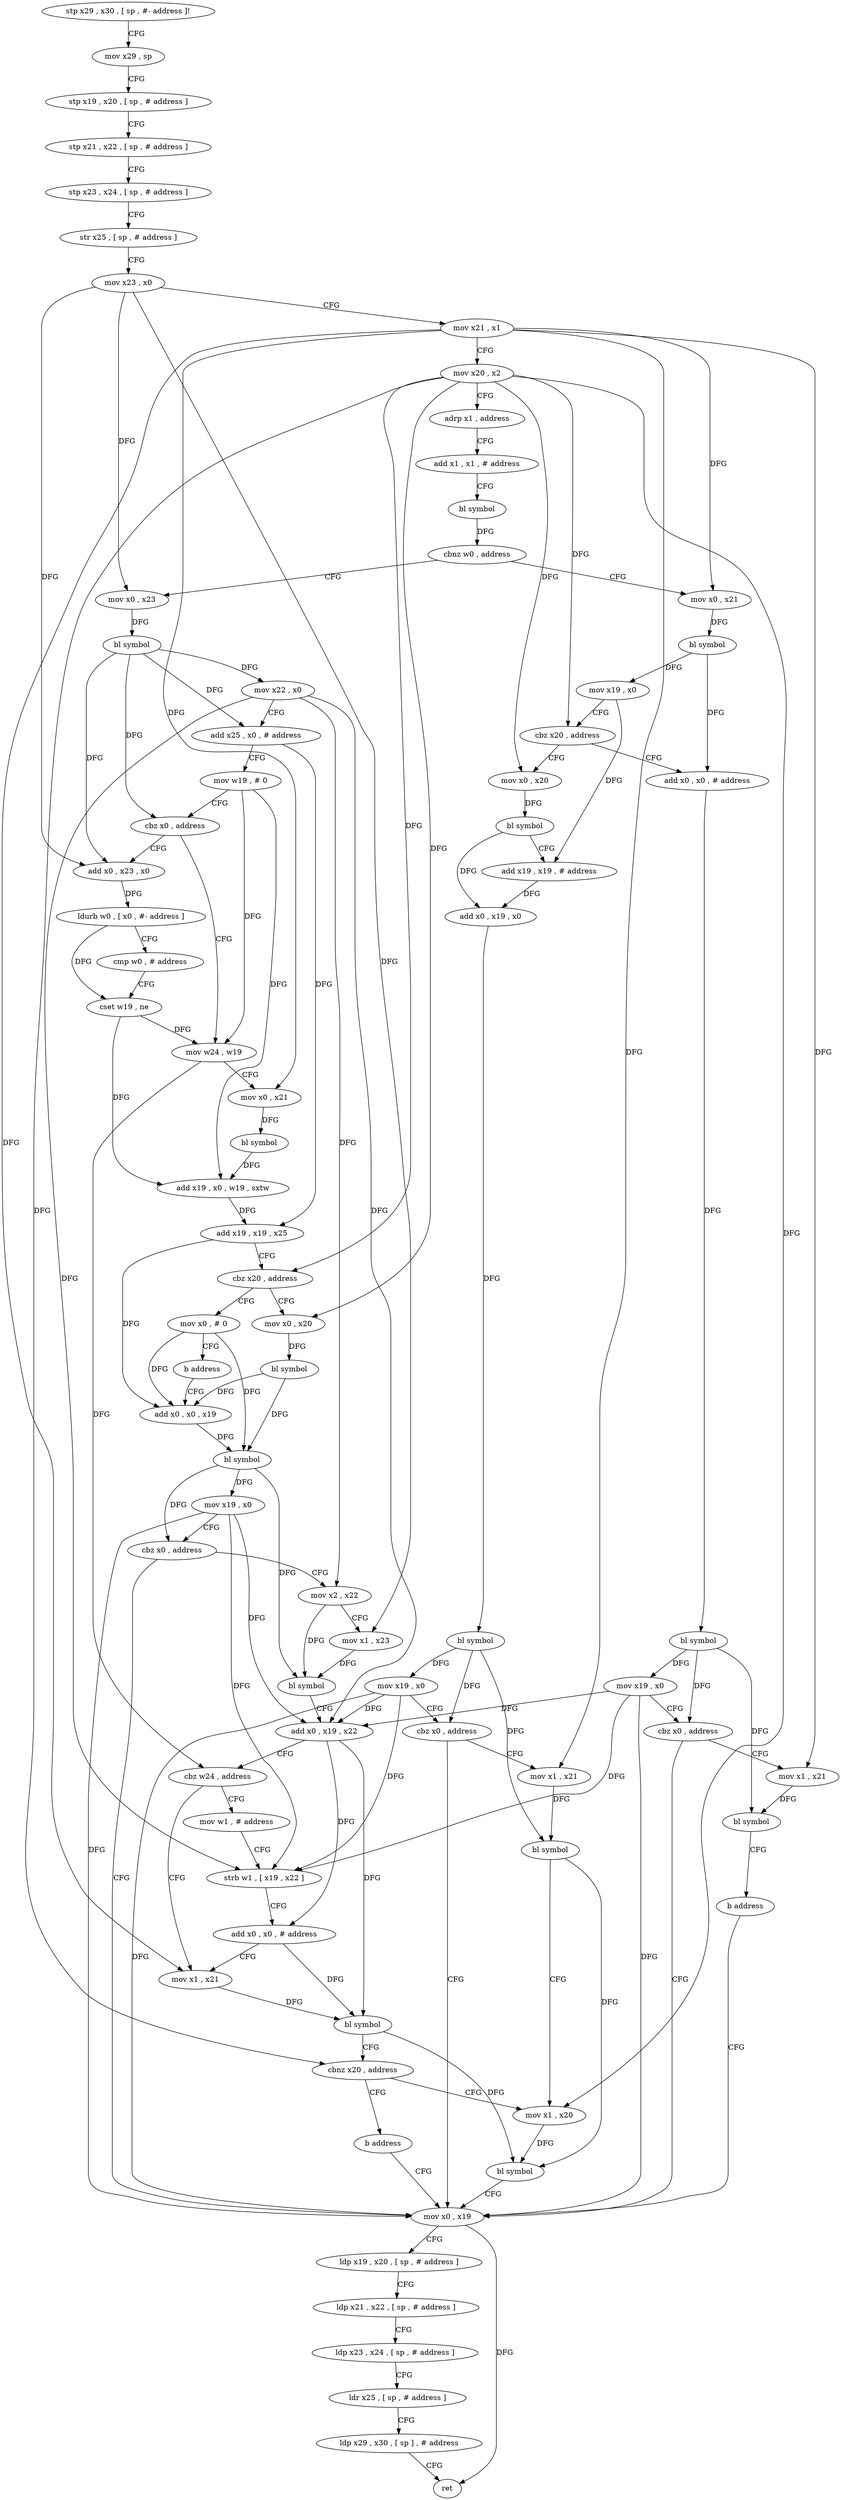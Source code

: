 digraph "func" {
"161528" [label = "stp x29 , x30 , [ sp , #- address ]!" ]
"161532" [label = "mov x29 , sp" ]
"161536" [label = "stp x19 , x20 , [ sp , # address ]" ]
"161540" [label = "stp x21 , x22 , [ sp , # address ]" ]
"161544" [label = "stp x23 , x24 , [ sp , # address ]" ]
"161548" [label = "str x25 , [ sp , # address ]" ]
"161552" [label = "mov x23 , x0" ]
"161556" [label = "mov x21 , x1" ]
"161560" [label = "mov x20 , x2" ]
"161564" [label = "adrp x1 , address" ]
"161568" [label = "add x1 , x1 , # address" ]
"161572" [label = "bl symbol" ]
"161576" [label = "cbnz w0 , address" ]
"161696" [label = "mov x0 , x23" ]
"161580" [label = "mov x0 , x21" ]
"161700" [label = "bl symbol" ]
"161704" [label = "mov x22 , x0" ]
"161708" [label = "add x25 , x0 , # address" ]
"161712" [label = "mov w19 , # 0" ]
"161716" [label = "cbz x0 , address" ]
"161736" [label = "mov w24 , w19" ]
"161720" [label = "add x0 , x23 , x0" ]
"161584" [label = "bl symbol" ]
"161588" [label = "mov x19 , x0" ]
"161592" [label = "cbz x20 , address" ]
"161668" [label = "add x0 , x0 , # address" ]
"161596" [label = "mov x0 , x20" ]
"161740" [label = "mov x0 , x21" ]
"161744" [label = "bl symbol" ]
"161748" [label = "add x19 , x0 , w19 , sxtw" ]
"161752" [label = "add x19 , x19 , x25" ]
"161756" [label = "cbz x20 , address" ]
"161832" [label = "mov x0 , # 0" ]
"161760" [label = "mov x0 , x20" ]
"161724" [label = "ldurb w0 , [ x0 , #- address ]" ]
"161728" [label = "cmp w0 , # address" ]
"161732" [label = "cset w19 , ne" ]
"161672" [label = "bl symbol" ]
"161676" [label = "mov x19 , x0" ]
"161680" [label = "cbz x0 , address" ]
"161640" [label = "mov x0 , x19" ]
"161684" [label = "mov x1 , x21" ]
"161600" [label = "bl symbol" ]
"161604" [label = "add x19 , x19 , # address" ]
"161608" [label = "add x0 , x19 , x0" ]
"161612" [label = "bl symbol" ]
"161616" [label = "mov x19 , x0" ]
"161620" [label = "cbz x0 , address" ]
"161624" [label = "mov x1 , x21" ]
"161836" [label = "b address" ]
"161768" [label = "add x0 , x0 , x19" ]
"161764" [label = "bl symbol" ]
"161644" [label = "ldp x19 , x20 , [ sp , # address ]" ]
"161648" [label = "ldp x21 , x22 , [ sp , # address ]" ]
"161652" [label = "ldp x23 , x24 , [ sp , # address ]" ]
"161656" [label = "ldr x25 , [ sp , # address ]" ]
"161660" [label = "ldp x29 , x30 , [ sp ] , # address" ]
"161664" [label = "ret" ]
"161688" [label = "bl symbol" ]
"161692" [label = "b address" ]
"161628" [label = "bl symbol" ]
"161632" [label = "mov x1 , x20" ]
"161772" [label = "bl symbol" ]
"161776" [label = "mov x19 , x0" ]
"161780" [label = "cbz x0 , address" ]
"161784" [label = "mov x2 , x22" ]
"161788" [label = "mov x1 , x23" ]
"161792" [label = "bl symbol" ]
"161796" [label = "add x0 , x19 , x22" ]
"161800" [label = "cbz w24 , address" ]
"161816" [label = "mov x1 , x21" ]
"161804" [label = "mov w1 , # address" ]
"161820" [label = "bl symbol" ]
"161824" [label = "cbnz x20 , address" ]
"161828" [label = "b address" ]
"161808" [label = "strb w1 , [ x19 , x22 ]" ]
"161812" [label = "add x0 , x0 , # address" ]
"161636" [label = "bl symbol" ]
"161528" -> "161532" [ label = "CFG" ]
"161532" -> "161536" [ label = "CFG" ]
"161536" -> "161540" [ label = "CFG" ]
"161540" -> "161544" [ label = "CFG" ]
"161544" -> "161548" [ label = "CFG" ]
"161548" -> "161552" [ label = "CFG" ]
"161552" -> "161556" [ label = "CFG" ]
"161552" -> "161696" [ label = "DFG" ]
"161552" -> "161720" [ label = "DFG" ]
"161552" -> "161788" [ label = "DFG" ]
"161556" -> "161560" [ label = "CFG" ]
"161556" -> "161580" [ label = "DFG" ]
"161556" -> "161740" [ label = "DFG" ]
"161556" -> "161684" [ label = "DFG" ]
"161556" -> "161624" [ label = "DFG" ]
"161556" -> "161816" [ label = "DFG" ]
"161560" -> "161564" [ label = "CFG" ]
"161560" -> "161592" [ label = "DFG" ]
"161560" -> "161756" [ label = "DFG" ]
"161560" -> "161596" [ label = "DFG" ]
"161560" -> "161760" [ label = "DFG" ]
"161560" -> "161632" [ label = "DFG" ]
"161560" -> "161824" [ label = "DFG" ]
"161564" -> "161568" [ label = "CFG" ]
"161568" -> "161572" [ label = "CFG" ]
"161572" -> "161576" [ label = "DFG" ]
"161576" -> "161696" [ label = "CFG" ]
"161576" -> "161580" [ label = "CFG" ]
"161696" -> "161700" [ label = "DFG" ]
"161580" -> "161584" [ label = "DFG" ]
"161700" -> "161704" [ label = "DFG" ]
"161700" -> "161708" [ label = "DFG" ]
"161700" -> "161716" [ label = "DFG" ]
"161700" -> "161720" [ label = "DFG" ]
"161704" -> "161708" [ label = "CFG" ]
"161704" -> "161784" [ label = "DFG" ]
"161704" -> "161796" [ label = "DFG" ]
"161704" -> "161808" [ label = "DFG" ]
"161708" -> "161712" [ label = "CFG" ]
"161708" -> "161752" [ label = "DFG" ]
"161712" -> "161716" [ label = "CFG" ]
"161712" -> "161736" [ label = "DFG" ]
"161712" -> "161748" [ label = "DFG" ]
"161716" -> "161736" [ label = "CFG" ]
"161716" -> "161720" [ label = "CFG" ]
"161736" -> "161740" [ label = "CFG" ]
"161736" -> "161800" [ label = "DFG" ]
"161720" -> "161724" [ label = "DFG" ]
"161584" -> "161588" [ label = "DFG" ]
"161584" -> "161668" [ label = "DFG" ]
"161588" -> "161592" [ label = "CFG" ]
"161588" -> "161604" [ label = "DFG" ]
"161592" -> "161668" [ label = "CFG" ]
"161592" -> "161596" [ label = "CFG" ]
"161668" -> "161672" [ label = "DFG" ]
"161596" -> "161600" [ label = "DFG" ]
"161740" -> "161744" [ label = "DFG" ]
"161744" -> "161748" [ label = "DFG" ]
"161748" -> "161752" [ label = "DFG" ]
"161752" -> "161756" [ label = "CFG" ]
"161752" -> "161768" [ label = "DFG" ]
"161756" -> "161832" [ label = "CFG" ]
"161756" -> "161760" [ label = "CFG" ]
"161832" -> "161836" [ label = "CFG" ]
"161832" -> "161768" [ label = "DFG" ]
"161832" -> "161772" [ label = "DFG" ]
"161760" -> "161764" [ label = "DFG" ]
"161724" -> "161728" [ label = "CFG" ]
"161724" -> "161732" [ label = "DFG" ]
"161728" -> "161732" [ label = "CFG" ]
"161732" -> "161736" [ label = "DFG" ]
"161732" -> "161748" [ label = "DFG" ]
"161672" -> "161676" [ label = "DFG" ]
"161672" -> "161680" [ label = "DFG" ]
"161672" -> "161688" [ label = "DFG" ]
"161676" -> "161680" [ label = "CFG" ]
"161676" -> "161640" [ label = "DFG" ]
"161676" -> "161796" [ label = "DFG" ]
"161676" -> "161808" [ label = "DFG" ]
"161680" -> "161640" [ label = "CFG" ]
"161680" -> "161684" [ label = "CFG" ]
"161640" -> "161644" [ label = "CFG" ]
"161640" -> "161664" [ label = "DFG" ]
"161684" -> "161688" [ label = "DFG" ]
"161600" -> "161604" [ label = "CFG" ]
"161600" -> "161608" [ label = "DFG" ]
"161604" -> "161608" [ label = "DFG" ]
"161608" -> "161612" [ label = "DFG" ]
"161612" -> "161616" [ label = "DFG" ]
"161612" -> "161620" [ label = "DFG" ]
"161612" -> "161628" [ label = "DFG" ]
"161616" -> "161620" [ label = "CFG" ]
"161616" -> "161640" [ label = "DFG" ]
"161616" -> "161796" [ label = "DFG" ]
"161616" -> "161808" [ label = "DFG" ]
"161620" -> "161640" [ label = "CFG" ]
"161620" -> "161624" [ label = "CFG" ]
"161624" -> "161628" [ label = "DFG" ]
"161836" -> "161768" [ label = "CFG" ]
"161768" -> "161772" [ label = "DFG" ]
"161764" -> "161768" [ label = "DFG" ]
"161764" -> "161772" [ label = "DFG" ]
"161644" -> "161648" [ label = "CFG" ]
"161648" -> "161652" [ label = "CFG" ]
"161652" -> "161656" [ label = "CFG" ]
"161656" -> "161660" [ label = "CFG" ]
"161660" -> "161664" [ label = "CFG" ]
"161688" -> "161692" [ label = "CFG" ]
"161692" -> "161640" [ label = "CFG" ]
"161628" -> "161632" [ label = "CFG" ]
"161628" -> "161636" [ label = "DFG" ]
"161632" -> "161636" [ label = "DFG" ]
"161772" -> "161776" [ label = "DFG" ]
"161772" -> "161780" [ label = "DFG" ]
"161772" -> "161792" [ label = "DFG" ]
"161776" -> "161780" [ label = "CFG" ]
"161776" -> "161640" [ label = "DFG" ]
"161776" -> "161796" [ label = "DFG" ]
"161776" -> "161808" [ label = "DFG" ]
"161780" -> "161640" [ label = "CFG" ]
"161780" -> "161784" [ label = "CFG" ]
"161784" -> "161788" [ label = "CFG" ]
"161784" -> "161792" [ label = "DFG" ]
"161788" -> "161792" [ label = "DFG" ]
"161792" -> "161796" [ label = "CFG" ]
"161796" -> "161800" [ label = "CFG" ]
"161796" -> "161820" [ label = "DFG" ]
"161796" -> "161812" [ label = "DFG" ]
"161800" -> "161816" [ label = "CFG" ]
"161800" -> "161804" [ label = "CFG" ]
"161816" -> "161820" [ label = "DFG" ]
"161804" -> "161808" [ label = "CFG" ]
"161820" -> "161824" [ label = "CFG" ]
"161820" -> "161636" [ label = "DFG" ]
"161824" -> "161632" [ label = "CFG" ]
"161824" -> "161828" [ label = "CFG" ]
"161828" -> "161640" [ label = "CFG" ]
"161808" -> "161812" [ label = "CFG" ]
"161812" -> "161816" [ label = "CFG" ]
"161812" -> "161820" [ label = "DFG" ]
"161636" -> "161640" [ label = "CFG" ]
}

